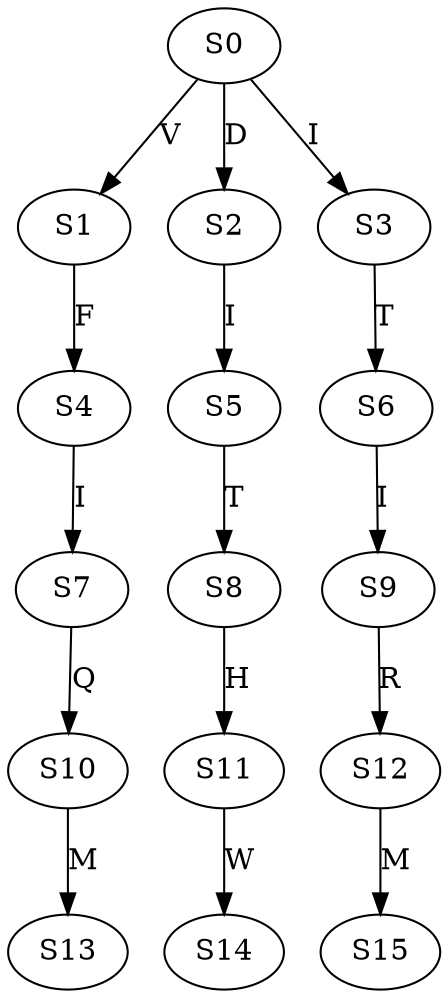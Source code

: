 strict digraph  {
	S0 -> S1 [ label = V ];
	S0 -> S2 [ label = D ];
	S0 -> S3 [ label = I ];
	S1 -> S4 [ label = F ];
	S2 -> S5 [ label = I ];
	S3 -> S6 [ label = T ];
	S4 -> S7 [ label = I ];
	S5 -> S8 [ label = T ];
	S6 -> S9 [ label = I ];
	S7 -> S10 [ label = Q ];
	S8 -> S11 [ label = H ];
	S9 -> S12 [ label = R ];
	S10 -> S13 [ label = M ];
	S11 -> S14 [ label = W ];
	S12 -> S15 [ label = M ];
}
